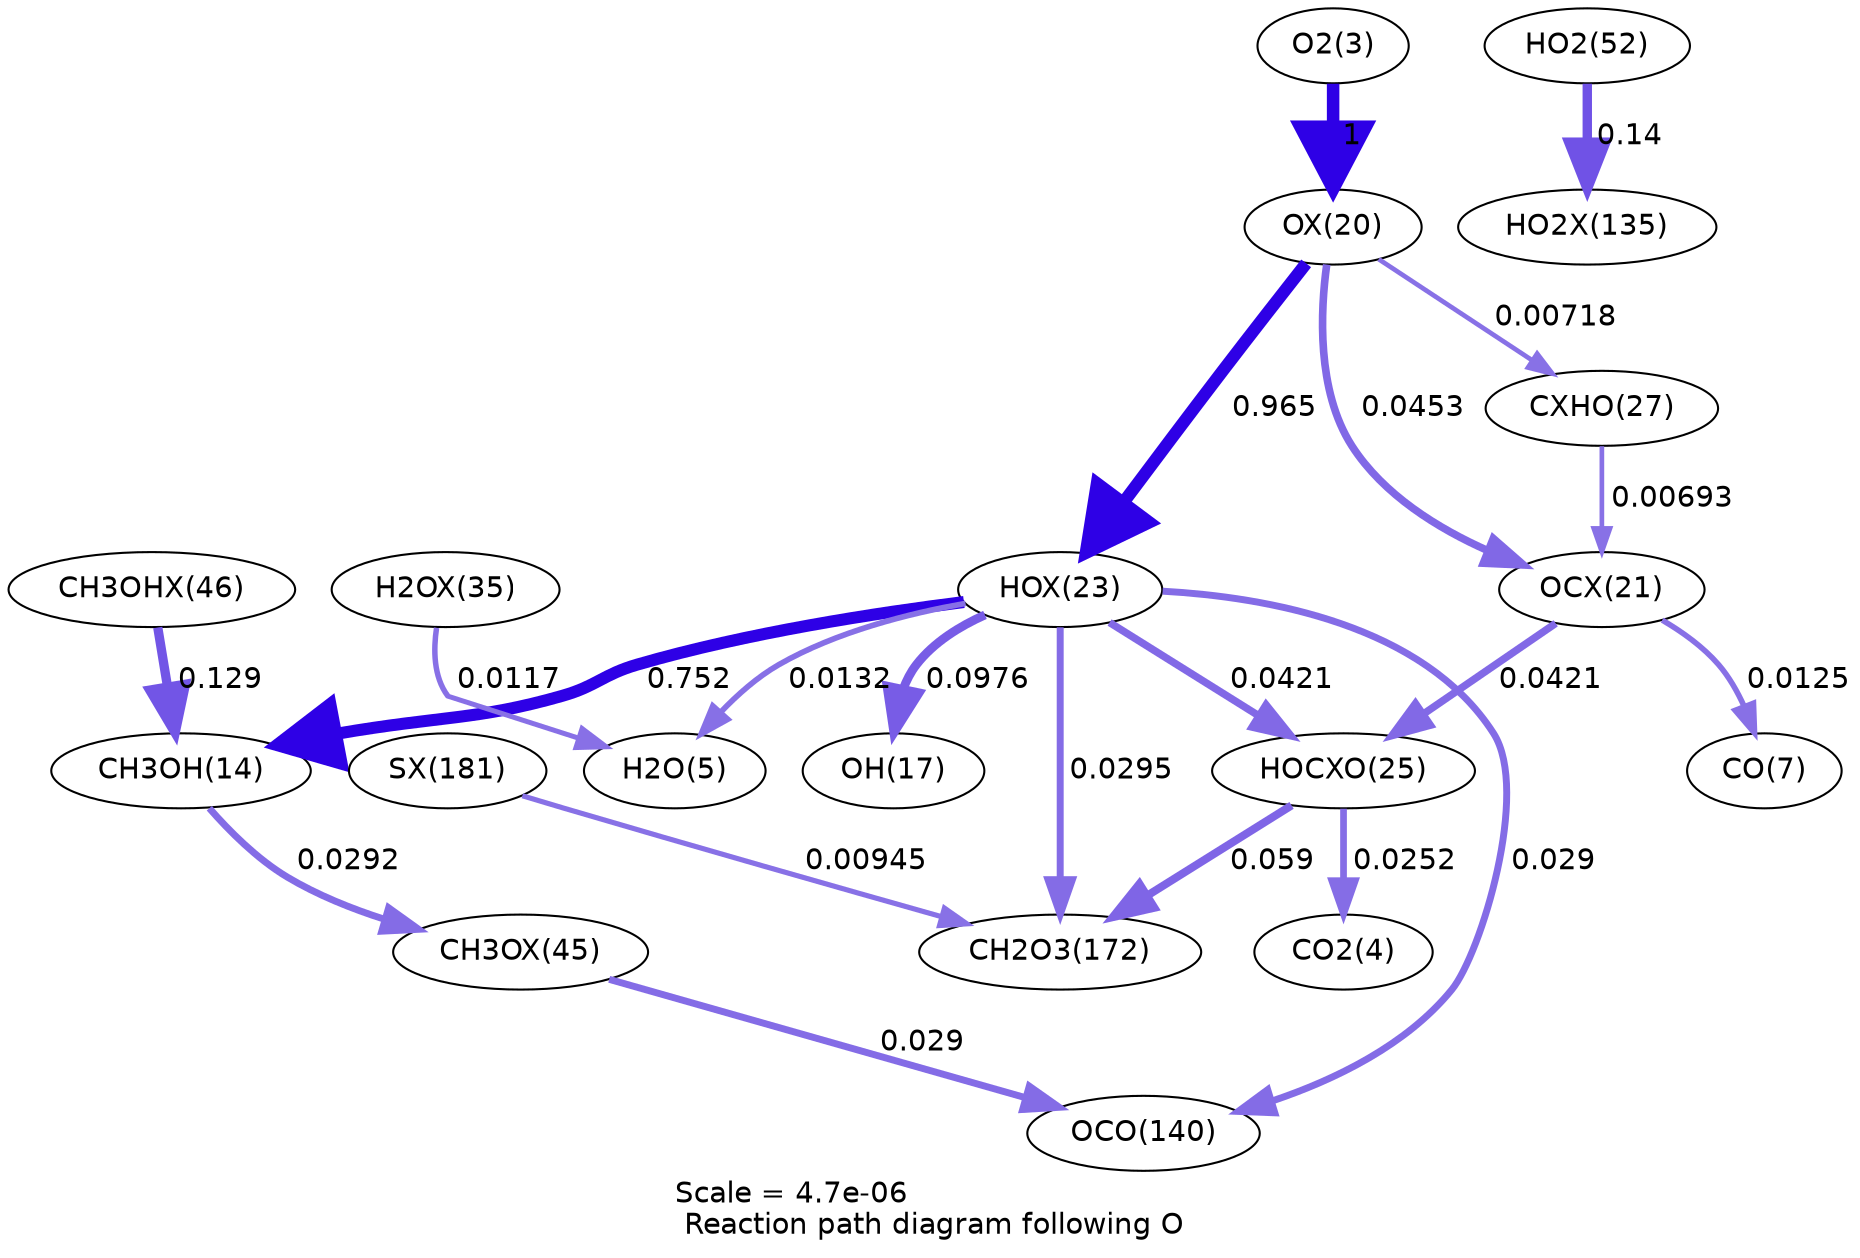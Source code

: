 digraph reaction_paths {
center=1;
s5 -> s33[fontname="Helvetica", penwidth=6, arrowsize=3, color="0.7, 1.5, 0.9"
, label=" 1"];
s33 -> s36[fontname="Helvetica", penwidth=5.97, arrowsize=2.99, color="0.7, 1.47, 0.9"
, label=" 0.965"];
s33 -> s40[fontname="Helvetica", penwidth=2.27, arrowsize=1.14, color="0.7, 0.507, 0.9"
, label=" 0.00718"];
s33 -> s34[fontname="Helvetica", penwidth=3.66, arrowsize=1.83, color="0.7, 0.545, 0.9"
, label=" 0.0453"];
s36 -> s16[fontname="Helvetica", penwidth=5.78, arrowsize=2.89, color="0.7, 1.25, 0.9"
, label=" 0.752"];
s36 -> s19[fontname="Helvetica", penwidth=4.24, arrowsize=2.12, color="0.7, 0.598, 0.9"
, label=" 0.0976"];
s36 -> s7[fontname="Helvetica", penwidth=2.73, arrowsize=1.37, color="0.7, 0.513, 0.9"
, label=" 0.0132"];
s36 -> s25[fontname="Helvetica", penwidth=3.33, arrowsize=1.66, color="0.7, 0.529, 0.9"
, label=" 0.029"];
s36 -> s38[fontname="Helvetica", penwidth=3.61, arrowsize=1.8, color="0.7, 0.542, 0.9"
, label=" 0.0421"];
s36 -> s30[fontname="Helvetica", penwidth=3.34, arrowsize=1.67, color="0.7, 0.529, 0.9"
, label=" 0.0295"];
s50 -> s16[fontname="Helvetica", penwidth=4.46, arrowsize=2.23, color="0.7, 0.629, 0.9"
, label=" 0.129"];
s16 -> s49[fontname="Helvetica", penwidth=3.33, arrowsize=1.67, color="0.7, 0.529, 0.9"
, label=" 0.0292"];
s43 -> s7[fontname="Helvetica", penwidth=2.64, arrowsize=1.32, color="0.7, 0.512, 0.9"
, label=" 0.0117"];
s49 -> s25[fontname="Helvetica", penwidth=3.33, arrowsize=1.66, color="0.7, 0.529, 0.9"
, label=" 0.029"];
s21 -> s52[fontname="Helvetica", penwidth=4.51, arrowsize=2.26, color="0.7, 0.64, 0.9"
, label=" 0.14"];
s40 -> s34[fontname="Helvetica", penwidth=2.25, arrowsize=1.12, color="0.7, 0.507, 0.9"
, label=" 0.00693"];
s34 -> s9[fontname="Helvetica", penwidth=2.69, arrowsize=1.35, color="0.7, 0.512, 0.9"
, label=" 0.0125"];
s34 -> s38[fontname="Helvetica", penwidth=3.61, arrowsize=1.8, color="0.7, 0.542, 0.9"
, label=" 0.0421"];
s38 -> s6[fontname="Helvetica", penwidth=3.22, arrowsize=1.61, color="0.7, 0.525, 0.9"
, label=" 0.0252"];
s38 -> s30[fontname="Helvetica", penwidth=3.86, arrowsize=1.93, color="0.7, 0.559, 0.9"
, label=" 0.059"];
s60 -> s30[fontname="Helvetica", penwidth=2.48, arrowsize=1.24, color="0.7, 0.509, 0.9"
, label=" 0.00945"];
s5 [ fontname="Helvetica", label="O2(3)"];
s6 [ fontname="Helvetica", label="CO2(4)"];
s7 [ fontname="Helvetica", label="H2O(5)"];
s9 [ fontname="Helvetica", label="CO(7)"];
s16 [ fontname="Helvetica", label="CH3OH(14)"];
s19 [ fontname="Helvetica", label="OH(17)"];
s21 [ fontname="Helvetica", label="HO2(52)"];
s25 [ fontname="Helvetica", label="OCO(140)"];
s30 [ fontname="Helvetica", label="CH2O3(172)"];
s33 [ fontname="Helvetica", label="OX(20)"];
s34 [ fontname="Helvetica", label="OCX(21)"];
s36 [ fontname="Helvetica", label="HOX(23)"];
s38 [ fontname="Helvetica", label="HOCXO(25)"];
s40 [ fontname="Helvetica", label="CXHO(27)"];
s43 [ fontname="Helvetica", label="H2OX(35)"];
s49 [ fontname="Helvetica", label="CH3OX(45)"];
s50 [ fontname="Helvetica", label="CH3OHX(46)"];
s52 [ fontname="Helvetica", label="HO2X(135)"];
s60 [ fontname="Helvetica", label="SX(181)"];
 label = "Scale = 4.7e-06\l Reaction path diagram following O";
 fontname = "Helvetica";
}
